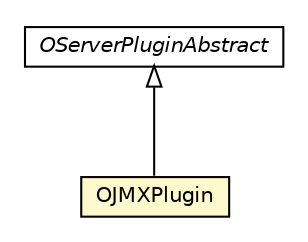 #!/usr/local/bin/dot
#
# Class diagram 
# Generated by UMLGraph version R5_6-24-gf6e263 (http://www.umlgraph.org/)
#

digraph G {
	edge [fontname="Helvetica",fontsize=10,labelfontname="Helvetica",labelfontsize=10];
	node [fontname="Helvetica",fontsize=10,shape=plaintext];
	nodesep=0.25;
	ranksep=0.5;
	// com.orientechnologies.orient.server.plugin.OServerPluginAbstract
	c4203105 [label=<<table title="com.orientechnologies.orient.server.plugin.OServerPluginAbstract" border="0" cellborder="1" cellspacing="0" cellpadding="2" port="p" href="../plugin/OServerPluginAbstract.html">
		<tr><td><table border="0" cellspacing="0" cellpadding="1">
<tr><td align="center" balign="center"><font face="Helvetica-Oblique"> OServerPluginAbstract </font></td></tr>
		</table></td></tr>
		</table>>, URL="../plugin/OServerPluginAbstract.html", fontname="Helvetica", fontcolor="black", fontsize=10.0];
	// com.orientechnologies.orient.server.handler.OJMXPlugin
	c4203111 [label=<<table title="com.orientechnologies.orient.server.handler.OJMXPlugin" border="0" cellborder="1" cellspacing="0" cellpadding="2" port="p" bgcolor="lemonChiffon" href="./OJMXPlugin.html">
		<tr><td><table border="0" cellspacing="0" cellpadding="1">
<tr><td align="center" balign="center"> OJMXPlugin </td></tr>
		</table></td></tr>
		</table>>, URL="./OJMXPlugin.html", fontname="Helvetica", fontcolor="black", fontsize=10.0];
	//com.orientechnologies.orient.server.handler.OJMXPlugin extends com.orientechnologies.orient.server.plugin.OServerPluginAbstract
	c4203105:p -> c4203111:p [dir=back,arrowtail=empty];
}

